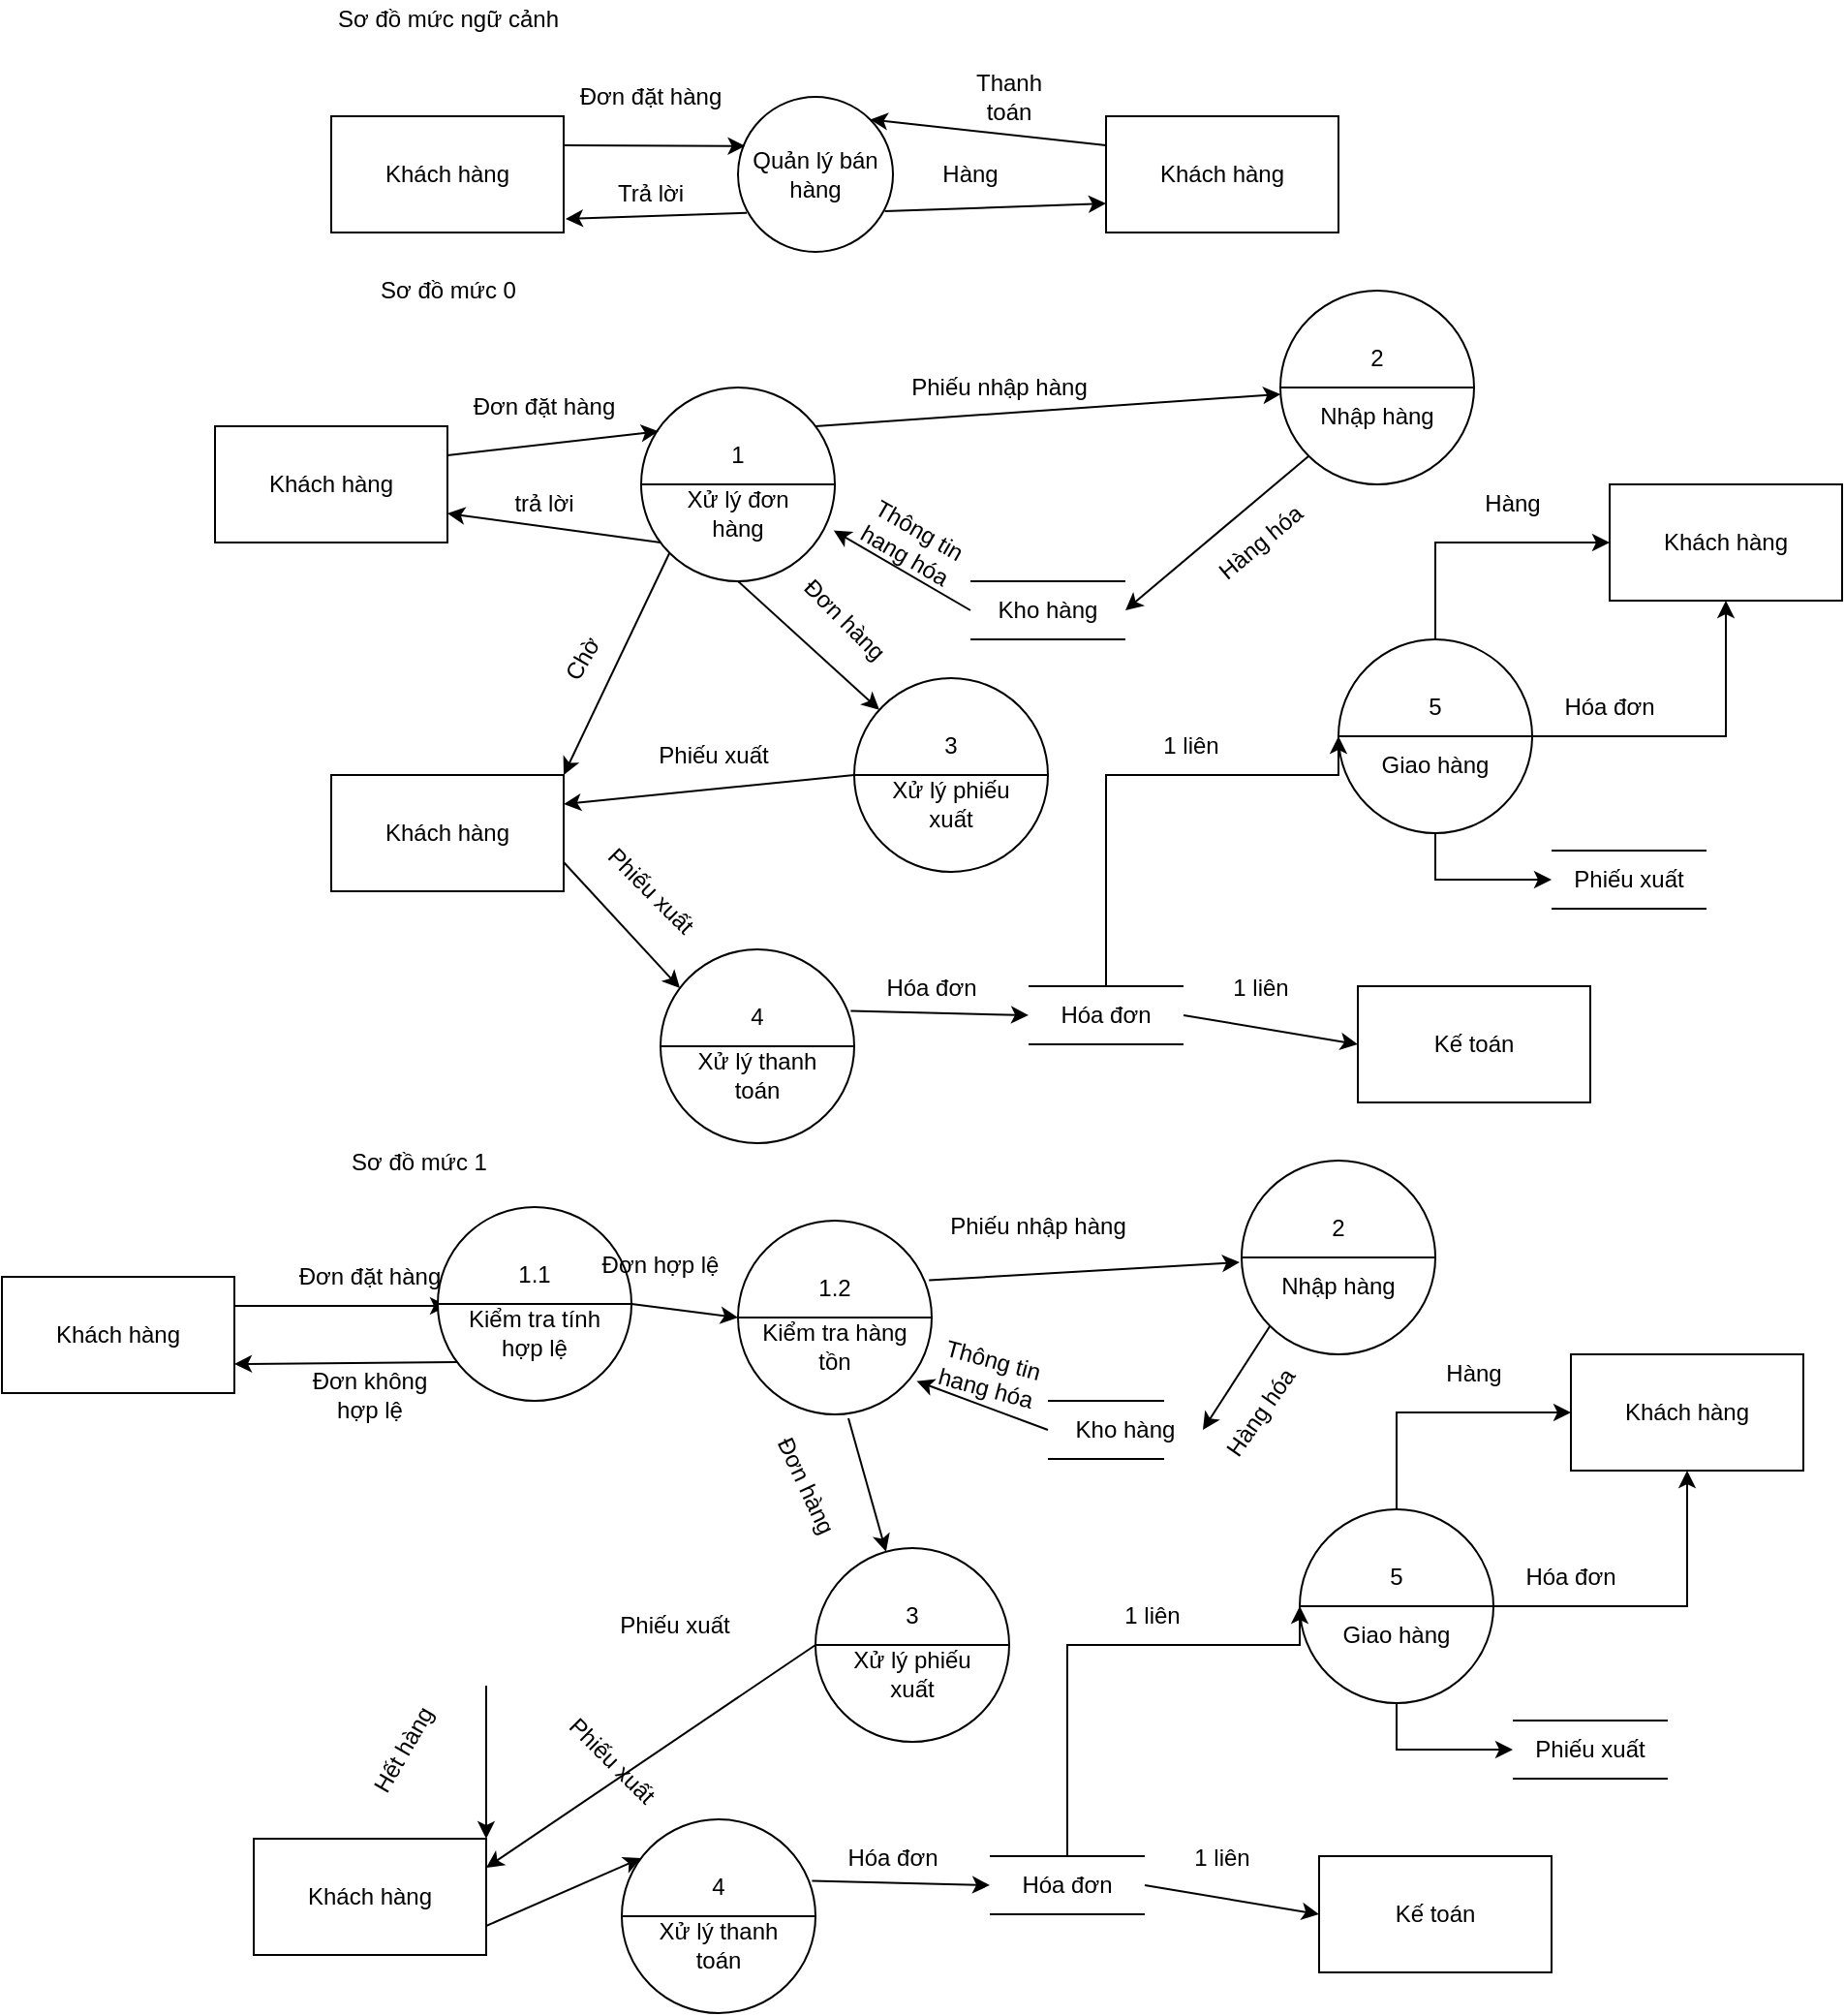 <mxfile version="13.8.9-1" type="device"><diagram id="lhcCGgXRfw7zEk6TiHzm" name="Page-1"><mxGraphModel dx="2207" dy="580" grid="1" gridSize="10" guides="1" tooltips="1" connect="1" arrows="1" fold="1" page="1" pageScale="1" pageWidth="1169" pageHeight="1654" math="0" shadow="0"><root><mxCell id="0"/><mxCell id="1" parent="0"/><mxCell id="4bI5oxh54odzEp7MHpQN-1" value="Sơ đồ mức ngữ cảnh" style="text;html=1;align=center;verticalAlign=middle;resizable=0;points=[];autosize=1;" vertex="1" parent="1"><mxGeometry x="-35" y="10" width="130" height="20" as="geometry"/></mxCell><mxCell id="4bI5oxh54odzEp7MHpQN-2" value="Khách hàng" style="rounded=0;whiteSpace=wrap;html=1;" vertex="1" parent="1"><mxGeometry x="-30" y="70" width="120" height="60" as="geometry"/></mxCell><mxCell id="4bI5oxh54odzEp7MHpQN-3" value="Quản lý bán hàng" style="ellipse;whiteSpace=wrap;html=1;aspect=fixed;" vertex="1" parent="1"><mxGeometry x="180" y="60" width="80" height="80" as="geometry"/></mxCell><mxCell id="4bI5oxh54odzEp7MHpQN-6" value="" style="endArrow=classic;html=1;exitX=1;exitY=0.25;exitDx=0;exitDy=0;entryX=0.047;entryY=0.317;entryDx=0;entryDy=0;entryPerimeter=0;" edge="1" parent="1" source="4bI5oxh54odzEp7MHpQN-2" target="4bI5oxh54odzEp7MHpQN-3"><mxGeometry width="50" height="50" relative="1" as="geometry"><mxPoint x="270" y="200" as="sourcePoint"/><mxPoint x="180" y="100" as="targetPoint"/></mxGeometry></mxCell><mxCell id="4bI5oxh54odzEp7MHpQN-7" value="Đơn đặt hàng" style="text;html=1;strokeColor=none;fillColor=none;align=center;verticalAlign=middle;whiteSpace=wrap;rounded=0;" vertex="1" parent="1"><mxGeometry x="80" y="50" width="110" height="20" as="geometry"/></mxCell><mxCell id="4bI5oxh54odzEp7MHpQN-8" value="Khách hàng" style="rounded=0;whiteSpace=wrap;html=1;" vertex="1" parent="1"><mxGeometry x="370" y="70" width="120" height="60" as="geometry"/></mxCell><mxCell id="4bI5oxh54odzEp7MHpQN-9" value="" style="endArrow=classic;html=1;exitX=0.057;exitY=0.748;exitDx=0;exitDy=0;exitPerimeter=0;entryX=1.008;entryY=0.883;entryDx=0;entryDy=0;entryPerimeter=0;" edge="1" parent="1" source="4bI5oxh54odzEp7MHpQN-3" target="4bI5oxh54odzEp7MHpQN-2"><mxGeometry width="50" height="50" relative="1" as="geometry"><mxPoint x="100" y="180" as="sourcePoint"/><mxPoint x="150" y="130" as="targetPoint"/></mxGeometry></mxCell><mxCell id="4bI5oxh54odzEp7MHpQN-10" value="" style="endArrow=classic;html=1;exitX=0.947;exitY=0.738;exitDx=0;exitDy=0;entryX=0;entryY=0.75;entryDx=0;entryDy=0;exitPerimeter=0;" edge="1" parent="1" source="4bI5oxh54odzEp7MHpQN-3" target="4bI5oxh54odzEp7MHpQN-8"><mxGeometry width="50" height="50" relative="1" as="geometry"><mxPoint x="280" y="110" as="sourcePoint"/><mxPoint x="330" y="60" as="targetPoint"/><Array as="points"/></mxGeometry></mxCell><mxCell id="4bI5oxh54odzEp7MHpQN-11" value="" style="endArrow=classic;html=1;exitX=0;exitY=0.25;exitDx=0;exitDy=0;entryX=1;entryY=0;entryDx=0;entryDy=0;" edge="1" parent="1" source="4bI5oxh54odzEp7MHpQN-8" target="4bI5oxh54odzEp7MHpQN-3"><mxGeometry width="50" height="50" relative="1" as="geometry"><mxPoint x="270" y="190" as="sourcePoint"/><mxPoint x="320" y="140" as="targetPoint"/></mxGeometry></mxCell><mxCell id="4bI5oxh54odzEp7MHpQN-12" value="Hàng" style="text;html=1;strokeColor=none;fillColor=none;align=center;verticalAlign=middle;whiteSpace=wrap;rounded=0;" vertex="1" parent="1"><mxGeometry x="270" y="90" width="60" height="20" as="geometry"/></mxCell><mxCell id="4bI5oxh54odzEp7MHpQN-13" value="Trả lời" style="text;html=1;strokeColor=none;fillColor=none;align=center;verticalAlign=middle;whiteSpace=wrap;rounded=0;" vertex="1" parent="1"><mxGeometry x="100" y="100" width="70" height="20" as="geometry"/></mxCell><mxCell id="4bI5oxh54odzEp7MHpQN-14" value="Thanh toán" style="text;html=1;strokeColor=none;fillColor=none;align=center;verticalAlign=middle;whiteSpace=wrap;rounded=0;" vertex="1" parent="1"><mxGeometry x="300" y="50" width="40" height="20" as="geometry"/></mxCell><mxCell id="4bI5oxh54odzEp7MHpQN-15" value="Sơ đồ mức 0&lt;br&gt;" style="text;html=1;align=center;verticalAlign=middle;resizable=0;points=[];autosize=1;" vertex="1" parent="1"><mxGeometry x="-15" y="150" width="90" height="20" as="geometry"/></mxCell><mxCell id="4bI5oxh54odzEp7MHpQN-16" value="Khách hàng" style="rounded=0;whiteSpace=wrap;html=1;" vertex="1" parent="1"><mxGeometry x="-90" y="230" width="120" height="60" as="geometry"/></mxCell><mxCell id="4bI5oxh54odzEp7MHpQN-17" value="" style="ellipse;whiteSpace=wrap;html=1;aspect=fixed;" vertex="1" parent="1"><mxGeometry x="130" y="210" width="100" height="100" as="geometry"/></mxCell><mxCell id="4bI5oxh54odzEp7MHpQN-18" value="" style="endArrow=none;html=1;exitX=0;exitY=0.5;exitDx=0;exitDy=0;entryX=1;entryY=0.5;entryDx=0;entryDy=0;" edge="1" parent="1" source="4bI5oxh54odzEp7MHpQN-17" target="4bI5oxh54odzEp7MHpQN-17"><mxGeometry width="50" height="50" relative="1" as="geometry"><mxPoint x="230" y="310" as="sourcePoint"/><mxPoint x="280" y="260" as="targetPoint"/></mxGeometry></mxCell><mxCell id="4bI5oxh54odzEp7MHpQN-20" value="1" style="text;html=1;strokeColor=none;fillColor=none;align=center;verticalAlign=middle;whiteSpace=wrap;rounded=0;" vertex="1" parent="1"><mxGeometry x="140" y="230" width="80" height="30" as="geometry"/></mxCell><mxCell id="4bI5oxh54odzEp7MHpQN-21" value="Xử lý đơn hàng" style="text;html=1;strokeColor=none;fillColor=none;align=center;verticalAlign=middle;whiteSpace=wrap;rounded=0;" vertex="1" parent="1"><mxGeometry x="140" y="260" width="80" height="30" as="geometry"/></mxCell><mxCell id="4bI5oxh54odzEp7MHpQN-22" value="" style="ellipse;whiteSpace=wrap;html=1;aspect=fixed;" vertex="1" parent="1"><mxGeometry x="460" y="160" width="100" height="100" as="geometry"/></mxCell><mxCell id="4bI5oxh54odzEp7MHpQN-23" value="" style="endArrow=none;html=1;exitX=0;exitY=0.5;exitDx=0;exitDy=0;entryX=1;entryY=0.5;entryDx=0;entryDy=0;" edge="1" parent="1" source="4bI5oxh54odzEp7MHpQN-22" target="4bI5oxh54odzEp7MHpQN-22"><mxGeometry width="50" height="50" relative="1" as="geometry"><mxPoint x="560" y="260" as="sourcePoint"/><mxPoint x="610" y="210" as="targetPoint"/></mxGeometry></mxCell><mxCell id="4bI5oxh54odzEp7MHpQN-24" value="2" style="text;html=1;strokeColor=none;fillColor=none;align=center;verticalAlign=middle;whiteSpace=wrap;rounded=0;" vertex="1" parent="1"><mxGeometry x="470" y="180" width="80" height="30" as="geometry"/></mxCell><mxCell id="4bI5oxh54odzEp7MHpQN-25" value="Nhập hàng" style="text;html=1;strokeColor=none;fillColor=none;align=center;verticalAlign=middle;whiteSpace=wrap;rounded=0;" vertex="1" parent="1"><mxGeometry x="470" y="210" width="80" height="30" as="geometry"/></mxCell><mxCell id="4bI5oxh54odzEp7MHpQN-26" value="" style="ellipse;whiteSpace=wrap;html=1;aspect=fixed;" vertex="1" parent="1"><mxGeometry x="240" y="360" width="100" height="100" as="geometry"/></mxCell><mxCell id="4bI5oxh54odzEp7MHpQN-27" value="" style="endArrow=none;html=1;exitX=0;exitY=0.5;exitDx=0;exitDy=0;entryX=1;entryY=0.5;entryDx=0;entryDy=0;" edge="1" parent="1" source="4bI5oxh54odzEp7MHpQN-26" target="4bI5oxh54odzEp7MHpQN-26"><mxGeometry width="50" height="50" relative="1" as="geometry"><mxPoint x="340" y="460" as="sourcePoint"/><mxPoint x="390" y="410" as="targetPoint"/></mxGeometry></mxCell><mxCell id="4bI5oxh54odzEp7MHpQN-28" value="3" style="text;html=1;strokeColor=none;fillColor=none;align=center;verticalAlign=middle;whiteSpace=wrap;rounded=0;" vertex="1" parent="1"><mxGeometry x="250" y="380" width="80" height="30" as="geometry"/></mxCell><mxCell id="4bI5oxh54odzEp7MHpQN-29" value="Xử lý phiếu xuất" style="text;html=1;strokeColor=none;fillColor=none;align=center;verticalAlign=middle;whiteSpace=wrap;rounded=0;" vertex="1" parent="1"><mxGeometry x="250" y="410" width="80" height="30" as="geometry"/></mxCell><mxCell id="4bI5oxh54odzEp7MHpQN-30" value="" style="ellipse;whiteSpace=wrap;html=1;aspect=fixed;" vertex="1" parent="1"><mxGeometry x="140" y="500" width="100" height="100" as="geometry"/></mxCell><mxCell id="4bI5oxh54odzEp7MHpQN-31" value="" style="endArrow=none;html=1;exitX=0;exitY=0.5;exitDx=0;exitDy=0;entryX=1;entryY=0.5;entryDx=0;entryDy=0;" edge="1" parent="1" source="4bI5oxh54odzEp7MHpQN-30" target="4bI5oxh54odzEp7MHpQN-30"><mxGeometry width="50" height="50" relative="1" as="geometry"><mxPoint x="240" y="600" as="sourcePoint"/><mxPoint x="290" y="550" as="targetPoint"/></mxGeometry></mxCell><mxCell id="4bI5oxh54odzEp7MHpQN-32" value="4" style="text;html=1;strokeColor=none;fillColor=none;align=center;verticalAlign=middle;whiteSpace=wrap;rounded=0;" vertex="1" parent="1"><mxGeometry x="150" y="520" width="80" height="30" as="geometry"/></mxCell><mxCell id="4bI5oxh54odzEp7MHpQN-33" value="Xử lý thanh toán" style="text;html=1;strokeColor=none;fillColor=none;align=center;verticalAlign=middle;whiteSpace=wrap;rounded=0;" vertex="1" parent="1"><mxGeometry x="150" y="550" width="80" height="30" as="geometry"/></mxCell><mxCell id="4bI5oxh54odzEp7MHpQN-34" value="" style="ellipse;whiteSpace=wrap;html=1;aspect=fixed;" vertex="1" parent="1"><mxGeometry x="490" y="340" width="100" height="100" as="geometry"/></mxCell><mxCell id="4bI5oxh54odzEp7MHpQN-35" value="" style="endArrow=none;html=1;exitX=0;exitY=0.5;exitDx=0;exitDy=0;entryX=1;entryY=0.5;entryDx=0;entryDy=0;" edge="1" parent="1"><mxGeometry width="50" height="50" relative="1" as="geometry"><mxPoint x="490" y="390" as="sourcePoint"/><mxPoint x="590" y="390" as="targetPoint"/></mxGeometry></mxCell><mxCell id="4bI5oxh54odzEp7MHpQN-36" value="5" style="text;html=1;strokeColor=none;fillColor=none;align=center;verticalAlign=middle;whiteSpace=wrap;rounded=0;" vertex="1" parent="1"><mxGeometry x="500" y="360" width="80" height="30" as="geometry"/></mxCell><mxCell id="4bI5oxh54odzEp7MHpQN-37" value="Giao hàng" style="text;html=1;strokeColor=none;fillColor=none;align=center;verticalAlign=middle;whiteSpace=wrap;rounded=0;" vertex="1" parent="1"><mxGeometry x="500" y="390" width="80" height="30" as="geometry"/></mxCell><mxCell id="4bI5oxh54odzEp7MHpQN-38" value="" style="endArrow=classic;html=1;exitX=1;exitY=0.25;exitDx=0;exitDy=0;entryX=0.09;entryY=0.226;entryDx=0;entryDy=0;entryPerimeter=0;" edge="1" parent="1" source="4bI5oxh54odzEp7MHpQN-16" target="4bI5oxh54odzEp7MHpQN-17"><mxGeometry width="50" height="50" relative="1" as="geometry"><mxPoint x="110" y="280" as="sourcePoint"/><mxPoint x="170" y="260" as="targetPoint"/></mxGeometry></mxCell><mxCell id="4bI5oxh54odzEp7MHpQN-39" value="Khách hàng" style="rounded=0;whiteSpace=wrap;html=1;" vertex="1" parent="1"><mxGeometry x="-30" y="410" width="120" height="60" as="geometry"/></mxCell><mxCell id="4bI5oxh54odzEp7MHpQN-40" value="" style="endArrow=classic;html=1;exitX=0;exitY=0.5;exitDx=0;exitDy=0;entryX=0.994;entryY=0.738;entryDx=0;entryDy=0;entryPerimeter=0;" edge="1" parent="1" source="4bI5oxh54odzEp7MHpQN-46" target="4bI5oxh54odzEp7MHpQN-17"><mxGeometry width="50" height="50" relative="1" as="geometry"><mxPoint x="90" y="390" as="sourcePoint"/><mxPoint x="300" y="290" as="targetPoint"/></mxGeometry></mxCell><mxCell id="4bI5oxh54odzEp7MHpQN-41" value="" style="endArrow=classic;html=1;exitX=0;exitY=1;exitDx=0;exitDy=0;entryX=1;entryY=0.75;entryDx=0;entryDy=0;" edge="1" parent="1" source="4bI5oxh54odzEp7MHpQN-21" target="4bI5oxh54odzEp7MHpQN-16"><mxGeometry width="50" height="50" relative="1" as="geometry"><mxPoint x="270" y="450" as="sourcePoint"/><mxPoint x="320" y="400" as="targetPoint"/></mxGeometry></mxCell><mxCell id="4bI5oxh54odzEp7MHpQN-42" value="Đơn đặt hàng&lt;span style=&quot;color: rgba(0 , 0 , 0 , 0) ; font-family: monospace ; font-size: 0px&quot;&gt;%3CmxGraphModel%3E%3Croot%3E%3CmxCell%20id%3D%220%22%2F%3E%3CmxCell%20id%3D%221%22%20parent%3D%220%22%2F%3E%3CmxCell%20id%3D%222%22%20value%3D%22Kha%CC%81ch%20ha%CC%80ng%22%20style%3D%22rounded%3D0%3BwhiteSpace%3Dwrap%3Bhtml%3D1%3B%22%20vertex%3D%221%22%20parent%3D%221%22%3E%3CmxGeometry%20x%3D%22-30%22%20y%3D%22240%22%20width%3D%22120%22%20height%3D%2260%22%20as%3D%22geometry%22%2F%3E%3C%2FmxCell%3E%3C%2Froot%3E%3C%2FmxGraphModel%3E&lt;/span&gt;&lt;span style=&quot;color: rgba(0 , 0 , 0 , 0) ; font-family: monospace ; font-size: 0px&quot;&gt;%3CmxGraphModel%3E%3Croot%3E%3CmxCell%20id%3D%220%22%2F%3E%3CmxCell%20id%3D%221%22%20parent%3D%220%22%2F%3E%3CmxCell%20id%3D%222%22%20value%3D%22Kha%CC%81ch%20ha%CC%80ng%22%20style%3D%22rounded%3D0%3BwhiteSpace%3Dwrap%3Bhtml%3D1%3B%22%20vertex%3D%221%22%20parent%3D%221%22%3E%3CmxGeometry%20x%3D%22-30%22%20y%3D%22240%22%20width%3D%22120%22%20height%3D%2260%22%20as%3D%22geometry%22%2F%3E%3C%2FmxCell%3E%3C%2Froot%3E%3C%2FmxGraphModel%3E&lt;/span&gt;" style="text;html=1;strokeColor=none;fillColor=none;align=center;verticalAlign=middle;whiteSpace=wrap;rounded=0;" vertex="1" parent="1"><mxGeometry x="40" y="210" width="80" height="20" as="geometry"/></mxCell><mxCell id="4bI5oxh54odzEp7MHpQN-43" value="trả lời" style="text;html=1;strokeColor=none;fillColor=none;align=center;verticalAlign=middle;whiteSpace=wrap;rounded=0;rotation=0;" vertex="1" parent="1"><mxGeometry x="40" y="260" width="80" height="20" as="geometry"/></mxCell><mxCell id="4bI5oxh54odzEp7MHpQN-44" value="" style="endArrow=none;html=1;" edge="1" parent="1"><mxGeometry width="50" height="50" relative="1" as="geometry"><mxPoint x="300" y="310" as="sourcePoint"/><mxPoint x="380" y="310" as="targetPoint"/><Array as="points"><mxPoint x="340" y="310"/></Array></mxGeometry></mxCell><mxCell id="4bI5oxh54odzEp7MHpQN-45" value="" style="endArrow=none;html=1;" edge="1" parent="1"><mxGeometry width="50" height="50" relative="1" as="geometry"><mxPoint x="320" y="340" as="sourcePoint"/><mxPoint x="380" y="340" as="targetPoint"/><Array as="points"><mxPoint x="340" y="340"/><mxPoint x="360" y="340"/></Array></mxGeometry></mxCell><mxCell id="4bI5oxh54odzEp7MHpQN-46" value="Kho hàng" style="text;html=1;strokeColor=none;fillColor=none;align=center;verticalAlign=middle;whiteSpace=wrap;rounded=0;" vertex="1" parent="1"><mxGeometry x="300" y="310" width="80" height="30" as="geometry"/></mxCell><mxCell id="4bI5oxh54odzEp7MHpQN-47" value="" style="endArrow=none;html=1;" edge="1" parent="1"><mxGeometry width="50" height="50" relative="1" as="geometry"><mxPoint x="300" y="340" as="sourcePoint"/><mxPoint x="320" y="340" as="targetPoint"/><Array as="points"/></mxGeometry></mxCell><mxCell id="4bI5oxh54odzEp7MHpQN-49" value="Hàng hóa" style="text;html=1;strokeColor=none;fillColor=none;align=center;verticalAlign=middle;whiteSpace=wrap;rounded=0;rotation=-40;" vertex="1" parent="1"><mxGeometry x="410" y="280" width="80" height="20" as="geometry"/></mxCell><mxCell id="4bI5oxh54odzEp7MHpQN-50" value="" style="endArrow=classic;html=1;exitX=1;exitY=0;exitDx=0;exitDy=0;" edge="1" parent="1" source="4bI5oxh54odzEp7MHpQN-20" target="4bI5oxh54odzEp7MHpQN-22"><mxGeometry width="50" height="50" relative="1" as="geometry"><mxPoint x="270" y="290" as="sourcePoint"/><mxPoint x="320" y="240" as="targetPoint"/></mxGeometry></mxCell><mxCell id="4bI5oxh54odzEp7MHpQN-51" value="Phiếu nhập hàng" style="text;html=1;strokeColor=none;fillColor=none;align=center;verticalAlign=middle;whiteSpace=wrap;rounded=0;" vertex="1" parent="1"><mxGeometry x="260" y="200" width="110" height="20" as="geometry"/></mxCell><mxCell id="4bI5oxh54odzEp7MHpQN-53" value="" style="endArrow=classic;html=1;exitX=0;exitY=1;exitDx=0;exitDy=0;entryX=1;entryY=0.5;entryDx=0;entryDy=0;" edge="1" parent="1" source="4bI5oxh54odzEp7MHpQN-22" target="4bI5oxh54odzEp7MHpQN-46"><mxGeometry width="50" height="50" relative="1" as="geometry"><mxPoint x="270" y="270" as="sourcePoint"/><mxPoint x="320" y="220" as="targetPoint"/></mxGeometry></mxCell><mxCell id="4bI5oxh54odzEp7MHpQN-54" value="Thông tin hang hóa" style="text;html=1;strokeColor=none;fillColor=none;align=center;verticalAlign=middle;whiteSpace=wrap;rounded=0;rotation=30;" vertex="1" parent="1"><mxGeometry x="230" y="280" width="80" height="20" as="geometry"/></mxCell><mxCell id="4bI5oxh54odzEp7MHpQN-55" value="" style="endArrow=classic;html=1;exitX=0;exitY=1;exitDx=0;exitDy=0;entryX=1;entryY=0;entryDx=0;entryDy=0;" edge="1" parent="1" source="4bI5oxh54odzEp7MHpQN-17" target="4bI5oxh54odzEp7MHpQN-39"><mxGeometry width="50" height="50" relative="1" as="geometry"><mxPoint x="270" y="270" as="sourcePoint"/><mxPoint x="320" y="220" as="targetPoint"/></mxGeometry></mxCell><mxCell id="4bI5oxh54odzEp7MHpQN-56" value="Chờ" style="text;html=1;strokeColor=none;fillColor=none;align=center;verticalAlign=middle;whiteSpace=wrap;rounded=0;rotation=-60;" vertex="1" parent="1"><mxGeometry x="75" y="340" width="50" height="20" as="geometry"/></mxCell><mxCell id="4bI5oxh54odzEp7MHpQN-57" value="" style="endArrow=classic;html=1;exitX=0.5;exitY=1;exitDx=0;exitDy=0;" edge="1" parent="1" source="4bI5oxh54odzEp7MHpQN-17" target="4bI5oxh54odzEp7MHpQN-26"><mxGeometry width="50" height="50" relative="1" as="geometry"><mxPoint x="270" y="270" as="sourcePoint"/><mxPoint x="320" y="220" as="targetPoint"/></mxGeometry></mxCell><mxCell id="4bI5oxh54odzEp7MHpQN-58" value="Đơn hàng" style="text;html=1;strokeColor=none;fillColor=none;align=center;verticalAlign=middle;whiteSpace=wrap;rounded=0;rotation=45;" vertex="1" parent="1"><mxGeometry x="200" y="320" width="70" height="20" as="geometry"/></mxCell><mxCell id="4bI5oxh54odzEp7MHpQN-59" value="" style="endArrow=classic;html=1;entryX=1;entryY=0.25;entryDx=0;entryDy=0;" edge="1" parent="1" target="4bI5oxh54odzEp7MHpQN-39"><mxGeometry width="50" height="50" relative="1" as="geometry"><mxPoint x="240" y="410" as="sourcePoint"/><mxPoint x="320" y="330" as="targetPoint"/></mxGeometry></mxCell><mxCell id="4bI5oxh54odzEp7MHpQN-60" value="Phiếu xuất" style="text;html=1;strokeColor=none;fillColor=none;align=center;verticalAlign=middle;whiteSpace=wrap;rounded=0;" vertex="1" parent="1"><mxGeometry x="115" y="390" width="105" height="20" as="geometry"/></mxCell><mxCell id="4bI5oxh54odzEp7MHpQN-61" value="Phiếu xuất" style="text;html=1;strokeColor=none;fillColor=none;align=center;verticalAlign=middle;whiteSpace=wrap;rounded=0;rotation=45;" vertex="1" parent="1"><mxGeometry x="90" y="460" width="90" height="20" as="geometry"/></mxCell><mxCell id="4bI5oxh54odzEp7MHpQN-62" value="" style="endArrow=classic;html=1;exitX=1;exitY=0.75;exitDx=0;exitDy=0;entryX=0;entryY=0;entryDx=0;entryDy=0;" edge="1" parent="1" source="4bI5oxh54odzEp7MHpQN-39" target="4bI5oxh54odzEp7MHpQN-32"><mxGeometry width="50" height="50" relative="1" as="geometry"><mxPoint x="270" y="380" as="sourcePoint"/><mxPoint x="320" y="330" as="targetPoint"/></mxGeometry></mxCell><mxCell id="4bI5oxh54odzEp7MHpQN-63" value="" style="endArrow=none;html=1;" edge="1" parent="1"><mxGeometry width="50" height="50" relative="1" as="geometry"><mxPoint x="330" y="519" as="sourcePoint"/><mxPoint x="410" y="519" as="targetPoint"/><Array as="points"><mxPoint x="370" y="519"/></Array></mxGeometry></mxCell><mxCell id="4bI5oxh54odzEp7MHpQN-64" value="" style="endArrow=none;html=1;" edge="1" parent="1"><mxGeometry width="50" height="50" relative="1" as="geometry"><mxPoint x="350" y="549" as="sourcePoint"/><mxPoint x="410" y="549" as="targetPoint"/><Array as="points"><mxPoint x="370" y="549"/><mxPoint x="390" y="549"/></Array></mxGeometry></mxCell><mxCell id="4bI5oxh54odzEp7MHpQN-72" value="" style="edgeStyle=orthogonalEdgeStyle;rounded=0;orthogonalLoop=1;jettySize=auto;html=1;entryX=0;entryY=0.5;entryDx=0;entryDy=0;" edge="1" parent="1" source="4bI5oxh54odzEp7MHpQN-65" target="4bI5oxh54odzEp7MHpQN-34"><mxGeometry relative="1" as="geometry"><Array as="points"><mxPoint x="370" y="410"/><mxPoint x="490" y="410"/></Array></mxGeometry></mxCell><mxCell id="4bI5oxh54odzEp7MHpQN-65" value="Hóa đơn" style="text;html=1;strokeColor=none;fillColor=none;align=center;verticalAlign=middle;whiteSpace=wrap;rounded=0;" vertex="1" parent="1"><mxGeometry x="330" y="519" width="80" height="30" as="geometry"/></mxCell><mxCell id="4bI5oxh54odzEp7MHpQN-66" value="" style="endArrow=none;html=1;" edge="1" parent="1"><mxGeometry width="50" height="50" relative="1" as="geometry"><mxPoint x="330" y="549" as="sourcePoint"/><mxPoint x="350" y="549" as="targetPoint"/><Array as="points"/></mxGeometry></mxCell><mxCell id="4bI5oxh54odzEp7MHpQN-67" value="" style="endArrow=classic;html=1;exitX=0.982;exitY=0.318;exitDx=0;exitDy=0;exitPerimeter=0;entryX=0;entryY=0.5;entryDx=0;entryDy=0;" edge="1" parent="1" source="4bI5oxh54odzEp7MHpQN-30" target="4bI5oxh54odzEp7MHpQN-65"><mxGeometry width="50" height="50" relative="1" as="geometry"><mxPoint x="270" y="380" as="sourcePoint"/><mxPoint x="320" y="330" as="targetPoint"/></mxGeometry></mxCell><mxCell id="4bI5oxh54odzEp7MHpQN-68" value="Hóa đơn" style="text;html=1;strokeColor=none;fillColor=none;align=center;verticalAlign=middle;whiteSpace=wrap;rounded=0;" vertex="1" parent="1"><mxGeometry x="250" y="510" width="60" height="20" as="geometry"/></mxCell><mxCell id="4bI5oxh54odzEp7MHpQN-69" value="Kế toán" style="rounded=0;whiteSpace=wrap;html=1;" vertex="1" parent="1"><mxGeometry x="500" y="519" width="120" height="60" as="geometry"/></mxCell><mxCell id="4bI5oxh54odzEp7MHpQN-71" value="" style="endArrow=classic;html=1;exitX=1;exitY=0.5;exitDx=0;exitDy=0;entryX=0;entryY=0.5;entryDx=0;entryDy=0;" edge="1" parent="1" source="4bI5oxh54odzEp7MHpQN-65" target="4bI5oxh54odzEp7MHpQN-69"><mxGeometry width="50" height="50" relative="1" as="geometry"><mxPoint x="270" y="530" as="sourcePoint"/><mxPoint x="320" y="480" as="targetPoint"/><Array as="points"/></mxGeometry></mxCell><mxCell id="4bI5oxh54odzEp7MHpQN-73" value="1 liên" style="text;html=1;strokeColor=none;fillColor=none;align=center;verticalAlign=middle;whiteSpace=wrap;rounded=0;" vertex="1" parent="1"><mxGeometry x="393.5" y="385" width="40" height="20" as="geometry"/></mxCell><mxCell id="4bI5oxh54odzEp7MHpQN-74" value="1 liên" style="text;html=1;strokeColor=none;fillColor=none;align=center;verticalAlign=middle;whiteSpace=wrap;rounded=0;" vertex="1" parent="1"><mxGeometry x="430" y="510" width="40" height="20" as="geometry"/></mxCell><mxCell id="4bI5oxh54odzEp7MHpQN-75" value="Khách hàng" style="rounded=0;whiteSpace=wrap;html=1;" vertex="1" parent="1"><mxGeometry x="630" y="260" width="120" height="60" as="geometry"/></mxCell><mxCell id="4bI5oxh54odzEp7MHpQN-76" value="" style="edgeStyle=orthogonalEdgeStyle;rounded=0;orthogonalLoop=1;jettySize=auto;html=1;entryX=0;entryY=0.5;entryDx=0;entryDy=0;exitX=0.5;exitY=0;exitDx=0;exitDy=0;" edge="1" parent="1" source="4bI5oxh54odzEp7MHpQN-34" target="4bI5oxh54odzEp7MHpQN-75"><mxGeometry relative="1" as="geometry"><mxPoint x="380" y="529" as="sourcePoint"/><mxPoint x="500" y="400" as="targetPoint"/><Array as="points"><mxPoint x="540" y="290"/></Array></mxGeometry></mxCell><mxCell id="4bI5oxh54odzEp7MHpQN-77" value="" style="edgeStyle=orthogonalEdgeStyle;rounded=0;orthogonalLoop=1;jettySize=auto;html=1;exitX=1;exitY=0.5;exitDx=0;exitDy=0;entryX=0.5;entryY=1;entryDx=0;entryDy=0;" edge="1" parent="1" source="4bI5oxh54odzEp7MHpQN-34" target="4bI5oxh54odzEp7MHpQN-75"><mxGeometry relative="1" as="geometry"><mxPoint x="550" y="350" as="sourcePoint"/><mxPoint x="650" y="350" as="targetPoint"/><Array as="points"><mxPoint x="690" y="390"/></Array></mxGeometry></mxCell><mxCell id="4bI5oxh54odzEp7MHpQN-78" value="Hàng" style="text;html=1;strokeColor=none;fillColor=none;align=center;verticalAlign=middle;whiteSpace=wrap;rounded=0;" vertex="1" parent="1"><mxGeometry x="540" y="260" width="80" height="20" as="geometry"/></mxCell><mxCell id="4bI5oxh54odzEp7MHpQN-79" value="Hóa đơn" style="text;html=1;strokeColor=none;fillColor=none;align=center;verticalAlign=middle;whiteSpace=wrap;rounded=0;" vertex="1" parent="1"><mxGeometry x="590" y="365" width="80" height="20" as="geometry"/></mxCell><mxCell id="4bI5oxh54odzEp7MHpQN-80" value="" style="endArrow=none;html=1;" edge="1" parent="1"><mxGeometry width="50" height="50" relative="1" as="geometry"><mxPoint x="600" y="449" as="sourcePoint"/><mxPoint x="680" y="449" as="targetPoint"/><Array as="points"><mxPoint x="640" y="449"/></Array></mxGeometry></mxCell><mxCell id="4bI5oxh54odzEp7MHpQN-81" value="" style="endArrow=none;html=1;" edge="1" parent="1"><mxGeometry width="50" height="50" relative="1" as="geometry"><mxPoint x="620" y="479" as="sourcePoint"/><mxPoint x="680" y="479" as="targetPoint"/><Array as="points"><mxPoint x="640" y="479"/><mxPoint x="660" y="479"/></Array></mxGeometry></mxCell><mxCell id="4bI5oxh54odzEp7MHpQN-84" value="" style="edgeStyle=orthogonalEdgeStyle;rounded=0;orthogonalLoop=1;jettySize=auto;html=1;exitX=0.5;exitY=1;exitDx=0;exitDy=0;entryX=0;entryY=0.5;entryDx=0;entryDy=0;" edge="1" parent="1" source="4bI5oxh54odzEp7MHpQN-34" target="4bI5oxh54odzEp7MHpQN-82"><mxGeometry relative="1" as="geometry"><mxPoint x="550" y="480" as="targetPoint"/><Array as="points"><mxPoint x="540" y="464"/></Array></mxGeometry></mxCell><mxCell id="4bI5oxh54odzEp7MHpQN-82" value="Phiếu xuất" style="text;html=1;strokeColor=none;fillColor=none;align=center;verticalAlign=middle;whiteSpace=wrap;rounded=0;" vertex="1" parent="1"><mxGeometry x="600" y="449" width="80" height="30" as="geometry"/></mxCell><mxCell id="4bI5oxh54odzEp7MHpQN-83" value="" style="endArrow=none;html=1;" edge="1" parent="1"><mxGeometry width="50" height="50" relative="1" as="geometry"><mxPoint x="600" y="479" as="sourcePoint"/><mxPoint x="620" y="479" as="targetPoint"/><Array as="points"/></mxGeometry></mxCell><mxCell id="4bI5oxh54odzEp7MHpQN-85" value="Khách hàng" style="rounded=0;whiteSpace=wrap;html=1;" vertex="1" parent="1"><mxGeometry x="-200" y="669" width="120" height="60" as="geometry"/></mxCell><mxCell id="4bI5oxh54odzEp7MHpQN-90" value="" style="ellipse;whiteSpace=wrap;html=1;aspect=fixed;" vertex="1" parent="1"><mxGeometry x="440" y="609" width="100" height="100" as="geometry"/></mxCell><mxCell id="4bI5oxh54odzEp7MHpQN-91" value="" style="endArrow=none;html=1;exitX=0;exitY=0.5;exitDx=0;exitDy=0;entryX=1;entryY=0.5;entryDx=0;entryDy=0;" edge="1" parent="1" source="4bI5oxh54odzEp7MHpQN-90" target="4bI5oxh54odzEp7MHpQN-90"><mxGeometry width="50" height="50" relative="1" as="geometry"><mxPoint x="540" y="709" as="sourcePoint"/><mxPoint x="590" y="659" as="targetPoint"/></mxGeometry></mxCell><mxCell id="4bI5oxh54odzEp7MHpQN-92" value="2" style="text;html=1;strokeColor=none;fillColor=none;align=center;verticalAlign=middle;whiteSpace=wrap;rounded=0;" vertex="1" parent="1"><mxGeometry x="450" y="629" width="80" height="30" as="geometry"/></mxCell><mxCell id="4bI5oxh54odzEp7MHpQN-93" value="Nhập hàng" style="text;html=1;strokeColor=none;fillColor=none;align=center;verticalAlign=middle;whiteSpace=wrap;rounded=0;" vertex="1" parent="1"><mxGeometry x="450" y="659" width="80" height="30" as="geometry"/></mxCell><mxCell id="4bI5oxh54odzEp7MHpQN-94" value="" style="ellipse;whiteSpace=wrap;html=1;aspect=fixed;" vertex="1" parent="1"><mxGeometry x="220" y="809" width="100" height="100" as="geometry"/></mxCell><mxCell id="4bI5oxh54odzEp7MHpQN-95" value="" style="endArrow=none;html=1;exitX=0;exitY=0.5;exitDx=0;exitDy=0;entryX=1;entryY=0.5;entryDx=0;entryDy=0;" edge="1" parent="1" source="4bI5oxh54odzEp7MHpQN-94" target="4bI5oxh54odzEp7MHpQN-94"><mxGeometry width="50" height="50" relative="1" as="geometry"><mxPoint x="320" y="909" as="sourcePoint"/><mxPoint x="370" y="859" as="targetPoint"/></mxGeometry></mxCell><mxCell id="4bI5oxh54odzEp7MHpQN-96" value="3" style="text;html=1;strokeColor=none;fillColor=none;align=center;verticalAlign=middle;whiteSpace=wrap;rounded=0;" vertex="1" parent="1"><mxGeometry x="230" y="829" width="80" height="30" as="geometry"/></mxCell><mxCell id="4bI5oxh54odzEp7MHpQN-97" value="Xử lý phiếu xuất" style="text;html=1;strokeColor=none;fillColor=none;align=center;verticalAlign=middle;whiteSpace=wrap;rounded=0;" vertex="1" parent="1"><mxGeometry x="230" y="859" width="80" height="30" as="geometry"/></mxCell><mxCell id="4bI5oxh54odzEp7MHpQN-98" value="" style="ellipse;whiteSpace=wrap;html=1;aspect=fixed;" vertex="1" parent="1"><mxGeometry x="120" y="949" width="100" height="100" as="geometry"/></mxCell><mxCell id="4bI5oxh54odzEp7MHpQN-99" value="" style="endArrow=none;html=1;exitX=0;exitY=0.5;exitDx=0;exitDy=0;entryX=1;entryY=0.5;entryDx=0;entryDy=0;" edge="1" parent="1" source="4bI5oxh54odzEp7MHpQN-98" target="4bI5oxh54odzEp7MHpQN-98"><mxGeometry width="50" height="50" relative="1" as="geometry"><mxPoint x="220" y="1049" as="sourcePoint"/><mxPoint x="270" y="999" as="targetPoint"/></mxGeometry></mxCell><mxCell id="4bI5oxh54odzEp7MHpQN-100" value="4" style="text;html=1;strokeColor=none;fillColor=none;align=center;verticalAlign=middle;whiteSpace=wrap;rounded=0;" vertex="1" parent="1"><mxGeometry x="130" y="969" width="80" height="30" as="geometry"/></mxCell><mxCell id="4bI5oxh54odzEp7MHpQN-101" value="Xử lý thanh toán" style="text;html=1;strokeColor=none;fillColor=none;align=center;verticalAlign=middle;whiteSpace=wrap;rounded=0;" vertex="1" parent="1"><mxGeometry x="130" y="999" width="80" height="30" as="geometry"/></mxCell><mxCell id="4bI5oxh54odzEp7MHpQN-102" value="" style="ellipse;whiteSpace=wrap;html=1;aspect=fixed;" vertex="1" parent="1"><mxGeometry x="470" y="789" width="100" height="100" as="geometry"/></mxCell><mxCell id="4bI5oxh54odzEp7MHpQN-103" value="" style="endArrow=none;html=1;exitX=0;exitY=0.5;exitDx=0;exitDy=0;entryX=1;entryY=0.5;entryDx=0;entryDy=0;" edge="1" parent="1"><mxGeometry width="50" height="50" relative="1" as="geometry"><mxPoint x="470" y="839" as="sourcePoint"/><mxPoint x="570" y="839" as="targetPoint"/></mxGeometry></mxCell><mxCell id="4bI5oxh54odzEp7MHpQN-104" value="5" style="text;html=1;strokeColor=none;fillColor=none;align=center;verticalAlign=middle;whiteSpace=wrap;rounded=0;" vertex="1" parent="1"><mxGeometry x="480" y="809" width="80" height="30" as="geometry"/></mxCell><mxCell id="4bI5oxh54odzEp7MHpQN-105" value="Giao hàng" style="text;html=1;strokeColor=none;fillColor=none;align=center;verticalAlign=middle;whiteSpace=wrap;rounded=0;" vertex="1" parent="1"><mxGeometry x="480" y="839" width="80" height="30" as="geometry"/></mxCell><mxCell id="4bI5oxh54odzEp7MHpQN-106" value="" style="endArrow=classic;html=1;exitX=1;exitY=0.25;exitDx=0;exitDy=0;" edge="1" parent="1" source="4bI5oxh54odzEp7MHpQN-85"><mxGeometry width="50" height="50" relative="1" as="geometry"><mxPoint x="90" y="729" as="sourcePoint"/><mxPoint x="30" y="684" as="targetPoint"/></mxGeometry></mxCell><mxCell id="4bI5oxh54odzEp7MHpQN-107" value="Khách hàng" style="rounded=0;whiteSpace=wrap;html=1;" vertex="1" parent="1"><mxGeometry x="-70" y="959" width="120" height="60" as="geometry"/></mxCell><mxCell id="4bI5oxh54odzEp7MHpQN-108" value="" style="endArrow=classic;html=1;exitX=0;exitY=0.5;exitDx=0;exitDy=0;entryX=0.922;entryY=0.828;entryDx=0;entryDy=0;entryPerimeter=0;" edge="1" parent="1" source="4bI5oxh54odzEp7MHpQN-114" target="4bI5oxh54odzEp7MHpQN-197"><mxGeometry width="50" height="50" relative="1" as="geometry"><mxPoint x="70" y="839" as="sourcePoint"/><mxPoint x="209.4" y="732.8" as="targetPoint"/></mxGeometry></mxCell><mxCell id="4bI5oxh54odzEp7MHpQN-109" value="" style="endArrow=classic;html=1;exitX=0;exitY=1;exitDx=0;exitDy=0;entryX=1;entryY=0.75;entryDx=0;entryDy=0;" edge="1" parent="1" source="4bI5oxh54odzEp7MHpQN-156" target="4bI5oxh54odzEp7MHpQN-85"><mxGeometry width="50" height="50" relative="1" as="geometry"><mxPoint x="-17.4" y="757.4" as="sourcePoint"/><mxPoint x="300" y="849" as="targetPoint"/></mxGeometry></mxCell><mxCell id="4bI5oxh54odzEp7MHpQN-110" value="Đơn đặt hàng&lt;span style=&quot;color: rgba(0 , 0 , 0 , 0) ; font-family: monospace ; font-size: 0px&quot;&gt;%3CmxGraphModel%3E%3Croot%3E%3CmxCell%20id%3D%220%22%2F%3E%3CmxCell%20id%3D%221%22%20parent%3D%220%22%2F%3E%3CmxCell%20id%3D%222%22%20value%3D%22Kha%CC%81ch%20ha%CC%80ng%22%20style%3D%22rounded%3D0%3BwhiteSpace%3Dwrap%3Bhtml%3D1%3B%22%20vertex%3D%221%22%20parent%3D%221%22%3E%3CmxGeometry%20x%3D%22-30%22%20y%3D%22240%22%20width%3D%22120%22%20height%3D%2260%22%20as%3D%22geometry%22%2F%3E%3C%2FmxCell%3E%3C%2Froot%3E%3C%2FmxGraphModel%3E&lt;/span&gt;&lt;span style=&quot;color: rgba(0 , 0 , 0 , 0) ; font-family: monospace ; font-size: 0px&quot;&gt;%3CmxGraphModel%3E%3Croot%3E%3CmxCell%20id%3D%220%22%2F%3E%3CmxCell%20id%3D%221%22%20parent%3D%220%22%2F%3E%3CmxCell%20id%3D%222%22%20value%3D%22Kha%CC%81ch%20ha%CC%80ng%22%20style%3D%22rounded%3D0%3BwhiteSpace%3Dwrap%3Bhtml%3D1%3B%22%20vertex%3D%221%22%20parent%3D%221%22%3E%3CmxGeometry%20x%3D%22-30%22%20y%3D%22240%22%20width%3D%22120%22%20height%3D%2260%22%20as%3D%22geometry%22%2F%3E%3C%2FmxCell%3E%3C%2Froot%3E%3C%2FmxGraphModel%3E&lt;/span&gt;" style="text;html=1;strokeColor=none;fillColor=none;align=center;verticalAlign=middle;whiteSpace=wrap;rounded=0;" vertex="1" parent="1"><mxGeometry x="-50" y="659" width="80" height="20" as="geometry"/></mxCell><mxCell id="4bI5oxh54odzEp7MHpQN-111" value="Đơn không hợp lệ" style="text;html=1;strokeColor=none;fillColor=none;align=center;verticalAlign=middle;whiteSpace=wrap;rounded=0;rotation=0;" vertex="1" parent="1"><mxGeometry x="-50" y="720" width="80" height="20" as="geometry"/></mxCell><mxCell id="4bI5oxh54odzEp7MHpQN-112" value="" style="endArrow=none;html=1;entryX=0.75;entryY=0;entryDx=0;entryDy=0;exitX=0;exitY=0;exitDx=0;exitDy=0;" edge="1" parent="1" source="4bI5oxh54odzEp7MHpQN-114" target="4bI5oxh54odzEp7MHpQN-114"><mxGeometry width="50" height="50" relative="1" as="geometry"><mxPoint x="280" y="759" as="sourcePoint"/><mxPoint x="360" y="759" as="targetPoint"/><Array as="points"/></mxGeometry></mxCell><mxCell id="4bI5oxh54odzEp7MHpQN-113" value="" style="endArrow=none;html=1;entryX=0.75;entryY=1;entryDx=0;entryDy=0;exitX=0;exitY=1;exitDx=0;exitDy=0;" edge="1" parent="1" source="4bI5oxh54odzEp7MHpQN-114" target="4bI5oxh54odzEp7MHpQN-114"><mxGeometry width="50" height="50" relative="1" as="geometry"><mxPoint x="300" y="789" as="sourcePoint"/><mxPoint x="360" y="789" as="targetPoint"/><Array as="points"><mxPoint x="370" y="763"/></Array></mxGeometry></mxCell><mxCell id="4bI5oxh54odzEp7MHpQN-114" value="Kho hàng" style="text;html=1;strokeColor=none;fillColor=none;align=center;verticalAlign=middle;whiteSpace=wrap;rounded=0;" vertex="1" parent="1"><mxGeometry x="340" y="733" width="80" height="30" as="geometry"/></mxCell><mxCell id="4bI5oxh54odzEp7MHpQN-116" value="Hàng hóa" style="text;html=1;strokeColor=none;fillColor=none;align=center;verticalAlign=middle;whiteSpace=wrap;rounded=0;rotation=-55;" vertex="1" parent="1"><mxGeometry x="410" y="729" width="80" height="20" as="geometry"/></mxCell><mxCell id="4bI5oxh54odzEp7MHpQN-117" value="" style="endArrow=classic;html=1;exitX=0.986;exitY=0.308;exitDx=0;exitDy=0;exitPerimeter=0;" edge="1" parent="1" source="4bI5oxh54odzEp7MHpQN-197"><mxGeometry width="50" height="50" relative="1" as="geometry"><mxPoint x="290" y="662" as="sourcePoint"/><mxPoint x="439.003" y="661.536" as="targetPoint"/></mxGeometry></mxCell><mxCell id="4bI5oxh54odzEp7MHpQN-118" value="Phiếu nhập hàng" style="text;html=1;strokeColor=none;fillColor=none;align=center;verticalAlign=middle;whiteSpace=wrap;rounded=0;" vertex="1" parent="1"><mxGeometry x="280" y="633" width="110" height="20" as="geometry"/></mxCell><mxCell id="4bI5oxh54odzEp7MHpQN-119" value="" style="endArrow=classic;html=1;exitX=0;exitY=1;exitDx=0;exitDy=0;entryX=1;entryY=0.5;entryDx=0;entryDy=0;" edge="1" parent="1" source="4bI5oxh54odzEp7MHpQN-90" target="4bI5oxh54odzEp7MHpQN-114"><mxGeometry width="50" height="50" relative="1" as="geometry"><mxPoint x="250" y="719" as="sourcePoint"/><mxPoint x="300" y="669" as="targetPoint"/></mxGeometry></mxCell><mxCell id="4bI5oxh54odzEp7MHpQN-120" value="Thông tin hang hóa" style="text;html=1;strokeColor=none;fillColor=none;align=center;verticalAlign=middle;whiteSpace=wrap;rounded=0;rotation=15;" vertex="1" parent="1"><mxGeometry x="270" y="709" width="80" height="20" as="geometry"/></mxCell><mxCell id="4bI5oxh54odzEp7MHpQN-121" value="" style="endArrow=classic;html=1;entryX=1;entryY=0;entryDx=0;entryDy=0;" edge="1" parent="1" target="4bI5oxh54odzEp7MHpQN-107"><mxGeometry width="50" height="50" relative="1" as="geometry"><mxPoint x="50" y="880" as="sourcePoint"/><mxPoint x="300" y="669" as="targetPoint"/></mxGeometry></mxCell><mxCell id="4bI5oxh54odzEp7MHpQN-122" value="Hết hàng" style="text;html=1;strokeColor=none;fillColor=none;align=center;verticalAlign=middle;whiteSpace=wrap;rounded=0;rotation=-60;" vertex="1" parent="1"><mxGeometry x="-25" y="903" width="65" height="20" as="geometry"/></mxCell><mxCell id="4bI5oxh54odzEp7MHpQN-123" value="" style="endArrow=classic;html=1;exitX=0.57;exitY=1.02;exitDx=0;exitDy=0;exitPerimeter=0;" edge="1" parent="1" source="4bI5oxh54odzEp7MHpQN-197" target="4bI5oxh54odzEp7MHpQN-94"><mxGeometry width="50" height="50" relative="1" as="geometry"><mxPoint x="160" y="759" as="sourcePoint"/><mxPoint x="300" y="669" as="targetPoint"/></mxGeometry></mxCell><mxCell id="4bI5oxh54odzEp7MHpQN-124" value="Đơn hàng" style="text;html=1;strokeColor=none;fillColor=none;align=center;verticalAlign=middle;whiteSpace=wrap;rounded=0;rotation=65;" vertex="1" parent="1"><mxGeometry x="180" y="767" width="70" height="20" as="geometry"/></mxCell><mxCell id="4bI5oxh54odzEp7MHpQN-125" value="" style="endArrow=classic;html=1;entryX=1;entryY=0.25;entryDx=0;entryDy=0;" edge="1" parent="1" target="4bI5oxh54odzEp7MHpQN-107"><mxGeometry width="50" height="50" relative="1" as="geometry"><mxPoint x="220" y="859" as="sourcePoint"/><mxPoint x="300" y="779" as="targetPoint"/></mxGeometry></mxCell><mxCell id="4bI5oxh54odzEp7MHpQN-126" value="Phiếu xuất" style="text;html=1;strokeColor=none;fillColor=none;align=center;verticalAlign=middle;whiteSpace=wrap;rounded=0;" vertex="1" parent="1"><mxGeometry x="95" y="839" width="105" height="20" as="geometry"/></mxCell><mxCell id="4bI5oxh54odzEp7MHpQN-127" value="Phiếu xuất" style="text;html=1;strokeColor=none;fillColor=none;align=center;verticalAlign=middle;whiteSpace=wrap;rounded=0;rotation=45;" vertex="1" parent="1"><mxGeometry x="70" y="909" width="90" height="20" as="geometry"/></mxCell><mxCell id="4bI5oxh54odzEp7MHpQN-128" value="" style="endArrow=classic;html=1;exitX=1;exitY=0.75;exitDx=0;exitDy=0;entryX=0;entryY=0;entryDx=0;entryDy=0;" edge="1" parent="1" source="4bI5oxh54odzEp7MHpQN-107" target="4bI5oxh54odzEp7MHpQN-100"><mxGeometry width="50" height="50" relative="1" as="geometry"><mxPoint x="250" y="829" as="sourcePoint"/><mxPoint x="300" y="779" as="targetPoint"/></mxGeometry></mxCell><mxCell id="4bI5oxh54odzEp7MHpQN-129" value="" style="endArrow=none;html=1;" edge="1" parent="1"><mxGeometry width="50" height="50" relative="1" as="geometry"><mxPoint x="310" y="968" as="sourcePoint"/><mxPoint x="390" y="968" as="targetPoint"/><Array as="points"><mxPoint x="350" y="968"/></Array></mxGeometry></mxCell><mxCell id="4bI5oxh54odzEp7MHpQN-130" value="" style="endArrow=none;html=1;" edge="1" parent="1"><mxGeometry width="50" height="50" relative="1" as="geometry"><mxPoint x="330" y="998" as="sourcePoint"/><mxPoint x="390" y="998" as="targetPoint"/><Array as="points"><mxPoint x="350" y="998"/><mxPoint x="370" y="998"/></Array></mxGeometry></mxCell><mxCell id="4bI5oxh54odzEp7MHpQN-131" value="" style="edgeStyle=orthogonalEdgeStyle;rounded=0;orthogonalLoop=1;jettySize=auto;html=1;entryX=0;entryY=0.5;entryDx=0;entryDy=0;" edge="1" parent="1" source="4bI5oxh54odzEp7MHpQN-132" target="4bI5oxh54odzEp7MHpQN-102"><mxGeometry relative="1" as="geometry"><Array as="points"><mxPoint x="350" y="859"/><mxPoint x="470" y="859"/></Array></mxGeometry></mxCell><mxCell id="4bI5oxh54odzEp7MHpQN-132" value="Hóa đơn" style="text;html=1;strokeColor=none;fillColor=none;align=center;verticalAlign=middle;whiteSpace=wrap;rounded=0;" vertex="1" parent="1"><mxGeometry x="310" y="968" width="80" height="30" as="geometry"/></mxCell><mxCell id="4bI5oxh54odzEp7MHpQN-133" value="" style="endArrow=none;html=1;" edge="1" parent="1"><mxGeometry width="50" height="50" relative="1" as="geometry"><mxPoint x="310" y="998" as="sourcePoint"/><mxPoint x="330" y="998" as="targetPoint"/><Array as="points"/></mxGeometry></mxCell><mxCell id="4bI5oxh54odzEp7MHpQN-134" value="" style="endArrow=classic;html=1;exitX=0.982;exitY=0.318;exitDx=0;exitDy=0;exitPerimeter=0;entryX=0;entryY=0.5;entryDx=0;entryDy=0;" edge="1" parent="1" source="4bI5oxh54odzEp7MHpQN-98" target="4bI5oxh54odzEp7MHpQN-132"><mxGeometry width="50" height="50" relative="1" as="geometry"><mxPoint x="250" y="829" as="sourcePoint"/><mxPoint x="300" y="779" as="targetPoint"/></mxGeometry></mxCell><mxCell id="4bI5oxh54odzEp7MHpQN-135" value="Hóa đơn" style="text;html=1;strokeColor=none;fillColor=none;align=center;verticalAlign=middle;whiteSpace=wrap;rounded=0;" vertex="1" parent="1"><mxGeometry x="230" y="959" width="60" height="20" as="geometry"/></mxCell><mxCell id="4bI5oxh54odzEp7MHpQN-136" value="Kế toán" style="rounded=0;whiteSpace=wrap;html=1;" vertex="1" parent="1"><mxGeometry x="480" y="968" width="120" height="60" as="geometry"/></mxCell><mxCell id="4bI5oxh54odzEp7MHpQN-137" value="" style="endArrow=classic;html=1;exitX=1;exitY=0.5;exitDx=0;exitDy=0;entryX=0;entryY=0.5;entryDx=0;entryDy=0;" edge="1" parent="1" source="4bI5oxh54odzEp7MHpQN-132" target="4bI5oxh54odzEp7MHpQN-136"><mxGeometry width="50" height="50" relative="1" as="geometry"><mxPoint x="250" y="979" as="sourcePoint"/><mxPoint x="300" y="929" as="targetPoint"/><Array as="points"/></mxGeometry></mxCell><mxCell id="4bI5oxh54odzEp7MHpQN-138" value="1 liên" style="text;html=1;strokeColor=none;fillColor=none;align=center;verticalAlign=middle;whiteSpace=wrap;rounded=0;" vertex="1" parent="1"><mxGeometry x="373.5" y="834" width="40" height="20" as="geometry"/></mxCell><mxCell id="4bI5oxh54odzEp7MHpQN-139" value="1 liên" style="text;html=1;strokeColor=none;fillColor=none;align=center;verticalAlign=middle;whiteSpace=wrap;rounded=0;" vertex="1" parent="1"><mxGeometry x="410" y="959" width="40" height="20" as="geometry"/></mxCell><mxCell id="4bI5oxh54odzEp7MHpQN-140" value="Khách hàng" style="rounded=0;whiteSpace=wrap;html=1;" vertex="1" parent="1"><mxGeometry x="610" y="709" width="120" height="60" as="geometry"/></mxCell><mxCell id="4bI5oxh54odzEp7MHpQN-141" value="" style="edgeStyle=orthogonalEdgeStyle;rounded=0;orthogonalLoop=1;jettySize=auto;html=1;entryX=0;entryY=0.5;entryDx=0;entryDy=0;exitX=0.5;exitY=0;exitDx=0;exitDy=0;" edge="1" parent="1" source="4bI5oxh54odzEp7MHpQN-102" target="4bI5oxh54odzEp7MHpQN-140"><mxGeometry relative="1" as="geometry"><mxPoint x="360" y="978" as="sourcePoint"/><mxPoint x="480" y="849" as="targetPoint"/><Array as="points"><mxPoint x="520" y="739"/></Array></mxGeometry></mxCell><mxCell id="4bI5oxh54odzEp7MHpQN-142" value="" style="edgeStyle=orthogonalEdgeStyle;rounded=0;orthogonalLoop=1;jettySize=auto;html=1;exitX=1;exitY=0.5;exitDx=0;exitDy=0;entryX=0.5;entryY=1;entryDx=0;entryDy=0;" edge="1" parent="1" source="4bI5oxh54odzEp7MHpQN-102" target="4bI5oxh54odzEp7MHpQN-140"><mxGeometry relative="1" as="geometry"><mxPoint x="530" y="799" as="sourcePoint"/><mxPoint x="630" y="799" as="targetPoint"/><Array as="points"><mxPoint x="670" y="839"/></Array></mxGeometry></mxCell><mxCell id="4bI5oxh54odzEp7MHpQN-143" value="Hàng" style="text;html=1;strokeColor=none;fillColor=none;align=center;verticalAlign=middle;whiteSpace=wrap;rounded=0;" vertex="1" parent="1"><mxGeometry x="520" y="709" width="80" height="20" as="geometry"/></mxCell><mxCell id="4bI5oxh54odzEp7MHpQN-144" value="Hóa đơn" style="text;html=1;strokeColor=none;fillColor=none;align=center;verticalAlign=middle;whiteSpace=wrap;rounded=0;" vertex="1" parent="1"><mxGeometry x="570" y="814" width="80" height="20" as="geometry"/></mxCell><mxCell id="4bI5oxh54odzEp7MHpQN-145" value="" style="endArrow=none;html=1;" edge="1" parent="1"><mxGeometry width="50" height="50" relative="1" as="geometry"><mxPoint x="580" y="898" as="sourcePoint"/><mxPoint x="660" y="898" as="targetPoint"/><Array as="points"><mxPoint x="620" y="898"/></Array></mxGeometry></mxCell><mxCell id="4bI5oxh54odzEp7MHpQN-146" value="" style="endArrow=none;html=1;" edge="1" parent="1"><mxGeometry width="50" height="50" relative="1" as="geometry"><mxPoint x="600" y="928" as="sourcePoint"/><mxPoint x="660" y="928" as="targetPoint"/><Array as="points"><mxPoint x="620" y="928"/><mxPoint x="640" y="928"/></Array></mxGeometry></mxCell><mxCell id="4bI5oxh54odzEp7MHpQN-147" value="" style="edgeStyle=orthogonalEdgeStyle;rounded=0;orthogonalLoop=1;jettySize=auto;html=1;exitX=0.5;exitY=1;exitDx=0;exitDy=0;entryX=0;entryY=0.5;entryDx=0;entryDy=0;" edge="1" parent="1" source="4bI5oxh54odzEp7MHpQN-102" target="4bI5oxh54odzEp7MHpQN-148"><mxGeometry relative="1" as="geometry"><mxPoint x="530" y="929" as="targetPoint"/><Array as="points"><mxPoint x="520" y="913"/></Array></mxGeometry></mxCell><mxCell id="4bI5oxh54odzEp7MHpQN-148" value="Phiếu xuất" style="text;html=1;strokeColor=none;fillColor=none;align=center;verticalAlign=middle;whiteSpace=wrap;rounded=0;" vertex="1" parent="1"><mxGeometry x="580" y="898" width="80" height="30" as="geometry"/></mxCell><mxCell id="4bI5oxh54odzEp7MHpQN-149" value="" style="endArrow=none;html=1;" edge="1" parent="1"><mxGeometry width="50" height="50" relative="1" as="geometry"><mxPoint x="580" y="928" as="sourcePoint"/><mxPoint x="600" y="928" as="targetPoint"/><Array as="points"/></mxGeometry></mxCell><mxCell id="4bI5oxh54odzEp7MHpQN-150" value="Sơ đồ mức 1" style="text;html=1;align=center;verticalAlign=middle;resizable=0;points=[];autosize=1;" vertex="1" parent="1"><mxGeometry x="-30" y="600" width="90" height="20" as="geometry"/></mxCell><mxCell id="4bI5oxh54odzEp7MHpQN-153" value="" style="ellipse;whiteSpace=wrap;html=1;aspect=fixed;" vertex="1" parent="1"><mxGeometry x="25" y="633" width="100" height="100" as="geometry"/></mxCell><mxCell id="4bI5oxh54odzEp7MHpQN-154" value="" style="endArrow=none;html=1;exitX=0;exitY=0.5;exitDx=0;exitDy=0;entryX=1;entryY=0.5;entryDx=0;entryDy=0;" edge="1" parent="1" source="4bI5oxh54odzEp7MHpQN-153" target="4bI5oxh54odzEp7MHpQN-153"><mxGeometry width="50" height="50" relative="1" as="geometry"><mxPoint x="125" y="733" as="sourcePoint"/><mxPoint x="175" y="683" as="targetPoint"/></mxGeometry></mxCell><mxCell id="4bI5oxh54odzEp7MHpQN-155" value="1.1" style="text;html=1;strokeColor=none;fillColor=none;align=center;verticalAlign=middle;whiteSpace=wrap;rounded=0;" vertex="1" parent="1"><mxGeometry x="35" y="653" width="80" height="30" as="geometry"/></mxCell><mxCell id="4bI5oxh54odzEp7MHpQN-156" value="Kiểm tra tính hợp lệ" style="text;html=1;strokeColor=none;fillColor=none;align=center;verticalAlign=middle;whiteSpace=wrap;rounded=0;" vertex="1" parent="1"><mxGeometry x="35" y="683" width="80" height="30" as="geometry"/></mxCell><mxCell id="4bI5oxh54odzEp7MHpQN-197" value="" style="ellipse;whiteSpace=wrap;html=1;aspect=fixed;" vertex="1" parent="1"><mxGeometry x="180" y="640" width="100" height="100" as="geometry"/></mxCell><mxCell id="4bI5oxh54odzEp7MHpQN-198" value="" style="endArrow=none;html=1;exitX=0;exitY=0.5;exitDx=0;exitDy=0;entryX=1;entryY=0.5;entryDx=0;entryDy=0;" edge="1" parent="1" source="4bI5oxh54odzEp7MHpQN-197" target="4bI5oxh54odzEp7MHpQN-197"><mxGeometry width="50" height="50" relative="1" as="geometry"><mxPoint x="280" y="740" as="sourcePoint"/><mxPoint x="330" y="690" as="targetPoint"/></mxGeometry></mxCell><mxCell id="4bI5oxh54odzEp7MHpQN-199" value="1.2" style="text;html=1;strokeColor=none;fillColor=none;align=center;verticalAlign=middle;whiteSpace=wrap;rounded=0;" vertex="1" parent="1"><mxGeometry x="190" y="660" width="80" height="30" as="geometry"/></mxCell><mxCell id="4bI5oxh54odzEp7MHpQN-200" value="Kiểm tra hàng tồn" style="text;html=1;strokeColor=none;fillColor=none;align=center;verticalAlign=middle;whiteSpace=wrap;rounded=0;" vertex="1" parent="1"><mxGeometry x="190" y="690" width="80" height="30" as="geometry"/></mxCell><mxCell id="4bI5oxh54odzEp7MHpQN-206" value="" style="endArrow=classic;html=1;exitX=1;exitY=0.5;exitDx=0;exitDy=0;" edge="1" parent="1" source="4bI5oxh54odzEp7MHpQN-153"><mxGeometry width="50" height="50" relative="1" as="geometry"><mxPoint x="260" y="790" as="sourcePoint"/><mxPoint x="180" y="690" as="targetPoint"/></mxGeometry></mxCell><mxCell id="4bI5oxh54odzEp7MHpQN-207" value="Đơn hợp lệ&lt;span style=&quot;color: rgba(0 , 0 , 0 , 0) ; font-family: monospace ; font-size: 0px&quot;&gt;%3CmxGraphModel%3E%3Croot%3E%3CmxCell%20id%3D%220%22%2F%3E%3CmxCell%20id%3D%221%22%20parent%3D%220%22%2F%3E%3CmxCell%20id%3D%222%22%20value%3D%22Kha%CC%81ch%20ha%CC%80ng%22%20style%3D%22rounded%3D0%3BwhiteSpace%3Dwrap%3Bhtml%3D1%3B%22%20vertex%3D%221%22%20parent%3D%221%22%3E%3CmxGeometry%20x%3D%22-30%22%20y%3D%22240%22%20width%3D%22120%22%20height%3D%2260%22%20as%3D%22geometry%22%2F%3E%3C%2FmxCell%3E%3C%2Froot%3E%3C%2FmxGraphModel%3E&lt;/span&gt;&lt;span style=&quot;color: rgba(0 , 0 , 0 , 0) ; font-family: monospace ; font-size: 0px&quot;&gt;%3CmxGraphModel%3E%3Croot%3E%3CmxCell%20id%3D%220%22%2F%3E%3CmxCell%20id%3D%221%22%20parent%3D%220%22%2F%3E%3CmxCell%20id%3D%222%22%20value%3D%22Kha%CC%81ch%20ha%CC%80ng%22%20style%3D%22rounded%3D0%3BwhiteSpace%3Dwrap%3Bhtml%3D1%3B%22%20vertex%3D%221%22%20parent%3D%221%22%3E%3CmxGeometry%20x%3D%22-30%22%20y%3D%22240%22%20width%3D%22120%22%20height%3D%2260%22%20as%3D%22geometry%22%2F%3E%3C%2FmxCell%3E%3C%2Froot%3E%3C%2FmxGraphModel%3&lt;/span&gt;" style="text;html=1;strokeColor=none;fillColor=none;align=center;verticalAlign=middle;whiteSpace=wrap;rounded=0;" vertex="1" parent="1"><mxGeometry x="100" y="653" width="80" height="20" as="geometry"/></mxCell></root></mxGraphModel></diagram></mxfile>